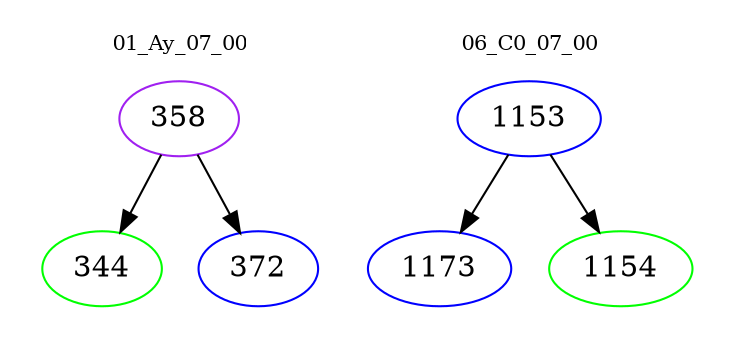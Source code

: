 digraph{
subgraph cluster_0 {
color = white
label = "01_Ay_07_00";
fontsize=10;
T0_358 [label="358", color="purple"]
T0_358 -> T0_344 [color="black"]
T0_344 [label="344", color="green"]
T0_358 -> T0_372 [color="black"]
T0_372 [label="372", color="blue"]
}
subgraph cluster_1 {
color = white
label = "06_C0_07_00";
fontsize=10;
T1_1153 [label="1153", color="blue"]
T1_1153 -> T1_1173 [color="black"]
T1_1173 [label="1173", color="blue"]
T1_1153 -> T1_1154 [color="black"]
T1_1154 [label="1154", color="green"]
}
}
